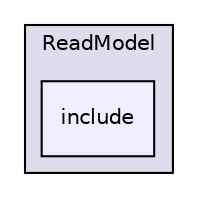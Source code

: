 digraph "LIA_Utils/ReadModel/include" {
  compound=true
  node [ fontsize="10", fontname="Helvetica"];
  edge [ labelfontsize="10", labelfontname="Helvetica"];
  subgraph clusterdir_112c1307199a81c4ef506a387e18ecbf {
    graph [ bgcolor="#ddddee", pencolor="black", label="ReadModel" fontname="Helvetica", fontsize="10", URL="dir_112c1307199a81c4ef506a387e18ecbf.html"]
  dir_9ef9880331c30f6b21358ab5de1428be [shape=box, label="include", style="filled", fillcolor="#eeeeff", pencolor="black", URL="dir_9ef9880331c30f6b21358ab5de1428be.html"];
  }
}
